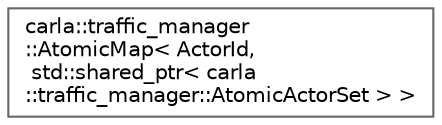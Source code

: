 digraph "类继承关系图"
{
 // INTERACTIVE_SVG=YES
 // LATEX_PDF_SIZE
  bgcolor="transparent";
  edge [fontname=Helvetica,fontsize=10,labelfontname=Helvetica,labelfontsize=10];
  node [fontname=Helvetica,fontsize=10,shape=box,height=0.2,width=0.4];
  rankdir="LR";
  Node0 [id="Node000000",label="carla::traffic_manager\l::AtomicMap\< ActorId,\l std::shared_ptr\< carla\l::traffic_manager::AtomicActorSet \> \>",height=0.2,width=0.4,color="grey40", fillcolor="white", style="filled",URL="$d7/d02/classcarla_1_1traffic__manager_1_1AtomicMap.html",tooltip=" "];
}
